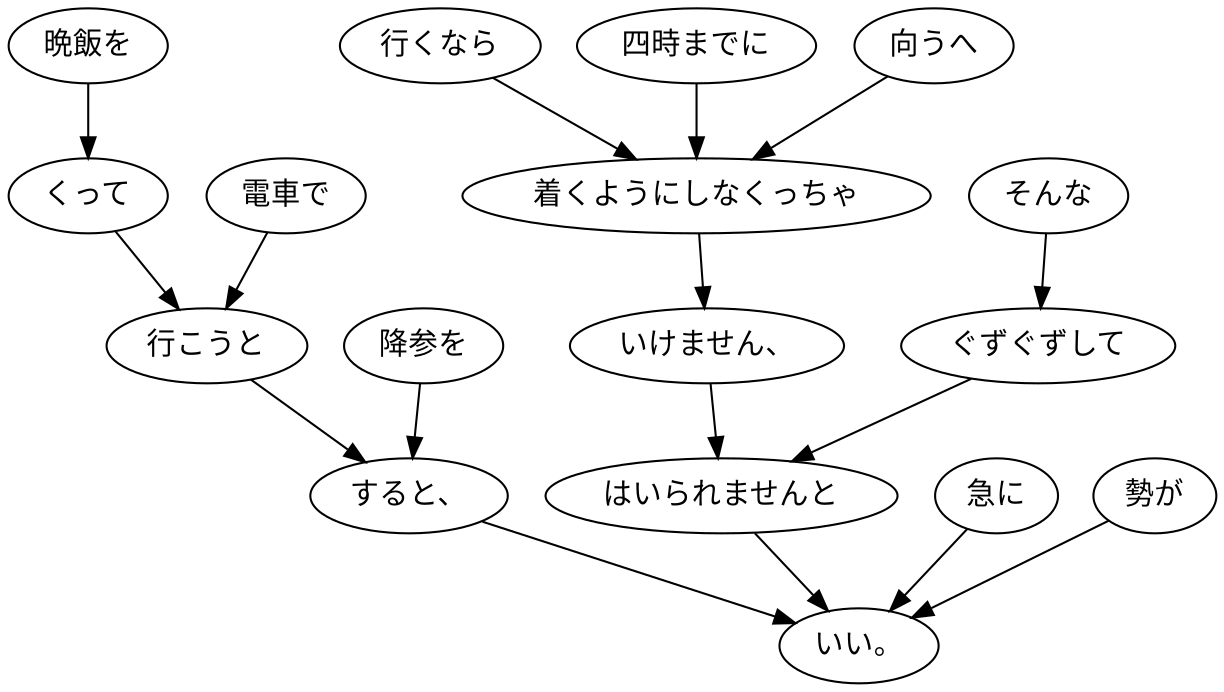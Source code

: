 digraph graph1170 {
	node0 [label="晩飯を"];
	node1 [label="くって"];
	node2 [label="電車で"];
	node3 [label="行こうと"];
	node4 [label="降参を"];
	node5 [label="すると、"];
	node6 [label="行くなら"];
	node7 [label="四時までに"];
	node8 [label="向うへ"];
	node9 [label="着くようにしなくっちゃ"];
	node10 [label="いけません、"];
	node11 [label="そんな"];
	node12 [label="ぐずぐずして"];
	node13 [label="はいられませんと"];
	node14 [label="急に"];
	node15 [label="勢が"];
	node16 [label="いい。"];
	node0 -> node1;
	node1 -> node3;
	node2 -> node3;
	node3 -> node5;
	node4 -> node5;
	node5 -> node16;
	node6 -> node9;
	node7 -> node9;
	node8 -> node9;
	node9 -> node10;
	node10 -> node13;
	node11 -> node12;
	node12 -> node13;
	node13 -> node16;
	node14 -> node16;
	node15 -> node16;
}
